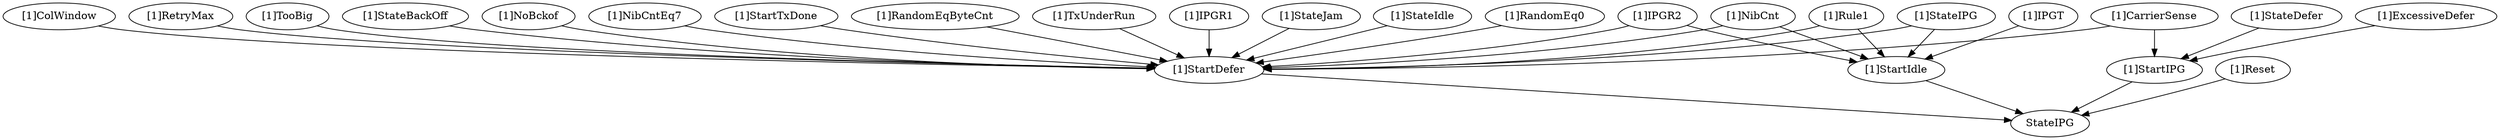 strict digraph "" {
	"[1]TooBig"	 [complexity=23,
		importance=0.173142722072,
		rank=0.00752794443793];
	"[1]StartDefer"	 [complexity=2,
		importance=0.162264812881,
		rank=0.0811324064407];
	"[1]TooBig" -> "[1]StartDefer";
	"[1]StateBackOff"	 [complexity=23,
		importance=0.186326010637,
		rank=0.00810113089726];
	"[1]StateBackOff" -> "[1]StartDefer";
	"[1]NoBckof"	 [complexity=23,
		importance=0.173142722072,
		rank=0.00752794443793];
	"[1]NoBckof" -> "[1]StartDefer";
	"[1]ExcessiveDefer"	 [complexity=5,
		importance=0.0787193935282,
		rank=0.0157438787056];
	"[1]StartIPG"	 [complexity=1,
		importance=0.0678414843371,
		rank=0.0678414843371];
	"[1]ExcessiveDefer" -> "[1]StartIPG";
	"[1]CarrierSense"	 [complexity=5,
		importance=0.0787193935282,
		rank=0.0157438787056];
	"[1]CarrierSense" -> "[1]StartIPG";
	"[1]CarrierSense" -> "[1]StartDefer";
	"[1]StartIdle"	 [complexity=2,
		importance=0.115490634924,
		rank=0.0577453174618];
	StateIPG	 [complexity=0,
		importance=0.0375657141465,
		rank=0.0];
	"[1]StartIdle" -> StateIPG;
	"[1]StateIPG"	 [complexity=10,
		importance=0.15305634907,
		rank=0.015305634907];
	"[1]StateIPG" -> "[1]StartIdle";
	"[1]StateIPG" -> "[1]StartDefer";
	"[1]NibCntEq7"	 [complexity=23,
		importance=0.173142722072,
		rank=0.00752794443793];
	"[1]NibCntEq7" -> "[1]StartDefer";
	"[1]IPGT"	 [complexity=10,
		importance=0.126368544115,
		rank=0.0126368544115];
	"[1]IPGT" -> "[1]StartIdle";
	"[1]StartTxDone"	 [complexity=23,
		importance=0.173142722072,
		rank=0.00752794443793];
	"[1]StartTxDone" -> "[1]StartDefer";
	"[1]RandomEqByteCnt"	 [complexity=23,
		importance=0.173142722072,
		rank=0.00752794443793];
	"[1]RandomEqByteCnt" -> "[1]StartDefer";
	"[1]TxUnderRun"	 [complexity=23,
		importance=0.173142722072,
		rank=0.00752794443793];
	"[1]TxUnderRun" -> "[1]StartDefer";
	"[1]IPGR2"	 [complexity=10,
		importance=0.126368544115,
		rank=0.0126368544115];
	"[1]IPGR2" -> "[1]StartIdle";
	"[1]IPGR2" -> "[1]StartDefer";
	"[1]IPGR1"	 [complexity=23,
		importance=0.173142722072,
		rank=0.00752794443793];
	"[1]IPGR1" -> "[1]StartDefer";
	"[1]NibCnt"	 [complexity=10,
		importance=0.126368544115,
		rank=0.0126368544115];
	"[1]NibCnt" -> "[1]StartIdle";
	"[1]NibCnt" -> "[1]StartDefer";
	"[1]StartIPG" -> StateIPG;
	"[1]Reset"	 [complexity=1,
		importance=0.123575051631,
		rank=0.123575051631];
	"[1]Reset" -> StateIPG;
	"[1]StateJam"	 [complexity=23,
		importance=0.195219523747,
		rank=0.00848780538029];
	"[1]StateJam" -> "[1]StartDefer";
	"[1]StateDefer"	 [complexity=5,
		importance=0.0930391360074,
		rank=0.0186078272015];
	"[1]StateDefer" -> "[1]StartIPG";
	"[1]StartDefer" -> StateIPG;
	"[1]StateIdle"	 [complexity=23,
		importance=0.19504288201,
		rank=0.00848012530476];
	"[1]StateIdle" -> "[1]StartDefer";
	"[1]RandomEq0"	 [complexity=23,
		importance=0.173142722072,
		rank=0.00752794443793];
	"[1]RandomEq0" -> "[1]StartDefer";
	"[1]Rule1"	 [complexity=10,
		importance=0.152339648066,
		rank=0.0152339648066];
	"[1]Rule1" -> "[1]StartIdle";
	"[1]Rule1" -> "[1]StartDefer";
	"[1]ColWindow"	 [complexity=23,
		importance=0.173142722072,
		rank=0.00752794443793];
	"[1]ColWindow" -> "[1]StartDefer";
	"[1]RetryMax"	 [complexity=23,
		importance=0.173142722072,
		rank=0.00752794443793];
	"[1]RetryMax" -> "[1]StartDefer";
}

